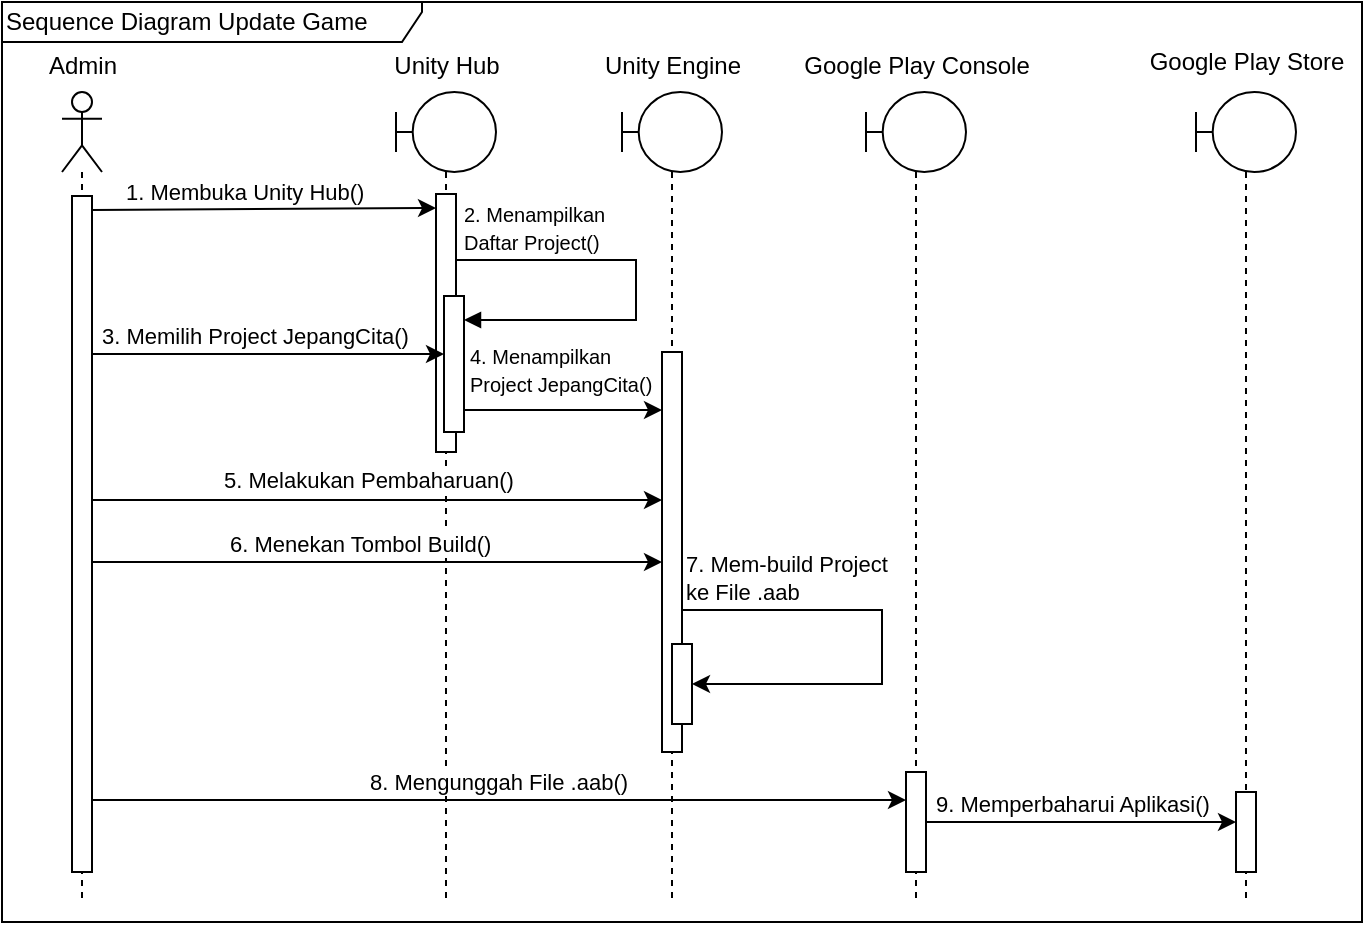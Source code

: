 <mxfile version="24.7.6">
  <diagram id="RAGtzLFKwbdUckXWn4iN" name="Halaman-1">
    <mxGraphModel dx="419" dy="223" grid="1" gridSize="10" guides="1" tooltips="1" connect="1" arrows="1" fold="1" page="1" pageScale="1" pageWidth="827" pageHeight="1169" math="0" shadow="0">
      <root>
        <mxCell id="0" />
        <mxCell id="1" parent="0" />
        <mxCell id="K_lp6_0wbMEvAcMGEVY7-65" value="&lt;div&gt;&lt;/div&gt;" style="shape=umlLifeline;perimeter=lifelinePerimeter;whiteSpace=wrap;html=1;container=1;dropTarget=0;collapsible=0;recursiveResize=0;outlineConnect=0;portConstraint=eastwest;newEdgeStyle={&quot;curved&quot;:0,&quot;rounded&quot;:0};participant=umlActor;size=40;" parent="1" vertex="1">
          <mxGeometry x="220" y="75" width="20" height="405" as="geometry" />
        </mxCell>
        <mxCell id="OxrHae_57oYZ9077EPSq-14" value="" style="html=1;points=[[0,0,0,0,5],[0,1,0,0,-5],[1,0,0,0,5],[1,1,0,0,-5]];perimeter=orthogonalPerimeter;outlineConnect=0;targetShapes=umlLifeline;portConstraint=eastwest;newEdgeStyle={&quot;curved&quot;:0,&quot;rounded&quot;:0};" parent="K_lp6_0wbMEvAcMGEVY7-65" vertex="1">
          <mxGeometry x="5" y="52" width="10" height="338" as="geometry" />
        </mxCell>
        <mxCell id="K_lp6_0wbMEvAcMGEVY7-67" value="&lt;div&gt;Admin&lt;/div&gt;" style="text;html=1;align=center;verticalAlign=middle;resizable=0;points=[];autosize=1;strokeColor=none;fillColor=none;" parent="1" vertex="1">
          <mxGeometry x="200" y="47" width="60" height="30" as="geometry" />
        </mxCell>
        <mxCell id="K_lp6_0wbMEvAcMGEVY7-75" value="Sequence Diagram Update Game" style="shape=umlFrame;whiteSpace=wrap;html=1;pointerEvents=0;width=210;height=20;align=left;" parent="1" vertex="1">
          <mxGeometry x="190" y="30" width="680" height="460" as="geometry" />
        </mxCell>
        <mxCell id="OxrHae_57oYZ9077EPSq-15" value="" style="shape=umlLifeline;perimeter=lifelinePerimeter;whiteSpace=wrap;html=1;container=1;dropTarget=0;collapsible=0;recursiveResize=0;outlineConnect=0;portConstraint=eastwest;newEdgeStyle={&quot;curved&quot;:0,&quot;rounded&quot;:0};participant=umlBoundary;" parent="1" vertex="1">
          <mxGeometry x="387" y="75" width="50" height="405" as="geometry" />
        </mxCell>
        <mxCell id="OxrHae_57oYZ9077EPSq-16" value="" style="html=1;points=[[0,0,0,0,5],[0,1,0,0,-5],[1,0,0,0,5],[1,1,0,0,-5]];perimeter=orthogonalPerimeter;outlineConnect=0;targetShapes=umlLifeline;portConstraint=eastwest;newEdgeStyle={&quot;curved&quot;:0,&quot;rounded&quot;:0};" parent="OxrHae_57oYZ9077EPSq-15" vertex="1">
          <mxGeometry x="20" y="51" width="10" height="129" as="geometry" />
        </mxCell>
        <mxCell id="OxrHae_57oYZ9077EPSq-17" value="" style="html=1;align=left;spacingLeft=2;endArrow=block;rounded=0;edgeStyle=orthogonalEdgeStyle;curved=0;rounded=0;" parent="OxrHae_57oYZ9077EPSq-15" source="OxrHae_57oYZ9077EPSq-16" target="OxrHae_57oYZ9077EPSq-18" edge="1">
          <mxGeometry x="-1" y="22" relative="1" as="geometry">
            <mxPoint x="30" y="84" as="sourcePoint" />
            <Array as="points">
              <mxPoint x="120" y="84" />
              <mxPoint x="120" y="114" />
            </Array>
            <mxPoint x="35" y="114" as="targetPoint" />
            <mxPoint as="offset" />
          </mxGeometry>
        </mxCell>
        <mxCell id="OxrHae_57oYZ9077EPSq-18" value="" style="html=1;points=[[0,0,0,0,5],[0,1,0,0,-5],[1,0,0,0,5],[1,1,0,0,-5]];perimeter=orthogonalPerimeter;outlineConnect=0;targetShapes=umlLifeline;portConstraint=eastwest;newEdgeStyle={&quot;curved&quot;:0,&quot;rounded&quot;:0};" parent="OxrHae_57oYZ9077EPSq-15" vertex="1">
          <mxGeometry x="24" y="102" width="10" height="68" as="geometry" />
        </mxCell>
        <mxCell id="OxrHae_57oYZ9077EPSq-19" value="&lt;div&gt;Unity Hub&lt;/div&gt;" style="text;html=1;align=center;verticalAlign=middle;resizable=0;points=[];autosize=1;strokeColor=none;fillColor=none;" parent="1" vertex="1">
          <mxGeometry x="372" y="47" width="80" height="30" as="geometry" />
        </mxCell>
        <mxCell id="OxrHae_57oYZ9077EPSq-20" style="rounded=0;orthogonalLoop=1;jettySize=auto;html=1;entryX=0;entryY=0;entryDx=0;entryDy=5;entryPerimeter=0;exitX=1;exitY=0;exitDx=0;exitDy=5;exitPerimeter=0;" parent="1" edge="1">
          <mxGeometry relative="1" as="geometry">
            <mxPoint x="235" y="134" as="sourcePoint" />
            <mxPoint x="407" y="133" as="targetPoint" />
          </mxGeometry>
        </mxCell>
        <mxCell id="OxrHae_57oYZ9077EPSq-21" value="1. Membuka Unity Hub()" style="edgeLabel;html=1;align=left;verticalAlign=middle;resizable=0;points=[];" parent="OxrHae_57oYZ9077EPSq-20" vertex="1" connectable="0">
          <mxGeometry x="-0.33" y="1" relative="1" as="geometry">
            <mxPoint x="-42" y="-8" as="offset" />
          </mxGeometry>
        </mxCell>
        <mxCell id="OxrHae_57oYZ9077EPSq-22" value="&lt;span style=&quot;font-size: 10px;&quot;&gt;2. Menampilkan&amp;nbsp;&lt;/span&gt;&lt;div&gt;&lt;span style=&quot;font-size: 10px;&quot;&gt;Daftar Project()&lt;/span&gt;&lt;/div&gt;" style="edgeLabel;html=1;align=left;verticalAlign=middle;resizable=0;points=[];" parent="OxrHae_57oYZ9077EPSq-20" vertex="1" connectable="0">
          <mxGeometry x="-0.33" y="1" relative="1" as="geometry">
            <mxPoint x="127" y="10" as="offset" />
          </mxGeometry>
        </mxCell>
        <mxCell id="OxrHae_57oYZ9077EPSq-24" style="edgeStyle=orthogonalEdgeStyle;rounded=0;orthogonalLoop=1;jettySize=auto;html=1;curved=0;" parent="1" edge="1">
          <mxGeometry relative="1" as="geometry">
            <Array as="points">
              <mxPoint x="280" y="206" />
              <mxPoint x="280" y="206" />
            </Array>
            <mxPoint x="235" y="206.0" as="sourcePoint" />
            <mxPoint x="411" y="206.0" as="targetPoint" />
          </mxGeometry>
        </mxCell>
        <mxCell id="OxrHae_57oYZ9077EPSq-25" value="3. Memilih Project JepangCita()" style="edgeLabel;html=1;align=left;verticalAlign=middle;resizable=0;points=[];" parent="1" vertex="1" connectable="0">
          <mxGeometry x="237.997" y="197.0" as="geometry" />
        </mxCell>
        <mxCell id="fkkqWJSYbEHI7g0LPWqD-7" value="&lt;span style=&quot;font-size: 10px;&quot;&gt;4. Menampilkan&amp;nbsp;&lt;/span&gt;&lt;div&gt;&lt;span style=&quot;font-size: 10px;&quot;&gt;Project JepangCita&lt;/span&gt;&lt;span style=&quot;font-size: 10px;&quot;&gt;()&lt;/span&gt;&lt;/div&gt;" style="edgeLabel;html=1;align=left;verticalAlign=middle;resizable=0;points=[];" parent="1" vertex="1" connectable="0">
          <mxGeometry x="422.0" y="214" as="geometry" />
        </mxCell>
        <mxCell id="viNhC_TtHfRGj53spirx-2" value="" style="shape=umlLifeline;perimeter=lifelinePerimeter;whiteSpace=wrap;html=1;container=1;dropTarget=0;collapsible=0;recursiveResize=0;outlineConnect=0;portConstraint=eastwest;newEdgeStyle={&quot;curved&quot;:0,&quot;rounded&quot;:0};participant=umlBoundary;" vertex="1" parent="1">
          <mxGeometry x="500" y="75" width="50" height="405" as="geometry" />
        </mxCell>
        <mxCell id="viNhC_TtHfRGj53spirx-15" style="edgeStyle=orthogonalEdgeStyle;rounded=0;orthogonalLoop=1;jettySize=auto;html=1;curved=0;" edge="1" parent="viNhC_TtHfRGj53spirx-2" target="viNhC_TtHfRGj53spirx-14">
          <mxGeometry relative="1" as="geometry">
            <mxPoint x="30" y="259.029" as="sourcePoint" />
            <Array as="points">
              <mxPoint x="130" y="259" />
              <mxPoint x="130" y="296" />
            </Array>
          </mxGeometry>
        </mxCell>
        <mxCell id="viNhC_TtHfRGj53spirx-3" value="" style="html=1;points=[[0,0,0,0,5],[0,1,0,0,-5],[1,0,0,0,5],[1,1,0,0,-5]];perimeter=orthogonalPerimeter;outlineConnect=0;targetShapes=umlLifeline;portConstraint=eastwest;newEdgeStyle={&quot;curved&quot;:0,&quot;rounded&quot;:0};" vertex="1" parent="viNhC_TtHfRGj53spirx-2">
          <mxGeometry x="20" y="130" width="10" height="200" as="geometry" />
        </mxCell>
        <mxCell id="viNhC_TtHfRGj53spirx-14" value="" style="html=1;points=[[0,0,0,0,5],[0,1,0,0,-5],[1,0,0,0,5],[1,1,0,0,-5]];perimeter=orthogonalPerimeter;outlineConnect=0;targetShapes=umlLifeline;portConstraint=eastwest;newEdgeStyle={&quot;curved&quot;:0,&quot;rounded&quot;:0};" vertex="1" parent="viNhC_TtHfRGj53spirx-2">
          <mxGeometry x="25" y="276" width="10" height="40" as="geometry" />
        </mxCell>
        <mxCell id="viNhC_TtHfRGj53spirx-8" value="&lt;div&gt;Unity Engine&lt;/div&gt;" style="text;html=1;align=center;verticalAlign=middle;resizable=0;points=[];autosize=1;strokeColor=none;fillColor=none;" vertex="1" parent="1">
          <mxGeometry x="480" y="47" width="90" height="30" as="geometry" />
        </mxCell>
        <mxCell id="viNhC_TtHfRGj53spirx-9" style="rounded=0;orthogonalLoop=1;jettySize=auto;html=1;" edge="1" parent="1" target="viNhC_TtHfRGj53spirx-3">
          <mxGeometry relative="1" as="geometry">
            <mxPoint x="421" y="234.0" as="sourcePoint" />
            <mxPoint x="524.5" y="234.0" as="targetPoint" />
          </mxGeometry>
        </mxCell>
        <mxCell id="viNhC_TtHfRGj53spirx-10" style="rounded=0;orthogonalLoop=1;jettySize=auto;html=1;" edge="1" parent="1">
          <mxGeometry relative="1" as="geometry">
            <mxPoint x="235.0" y="279" as="sourcePoint" />
            <mxPoint x="520" y="279" as="targetPoint" />
          </mxGeometry>
        </mxCell>
        <mxCell id="viNhC_TtHfRGj53spirx-11" value="5. Melakukan Pembaharuan()" style="edgeLabel;html=1;align=left;verticalAlign=middle;resizable=0;points=[];" vertex="1" connectable="0" parent="1">
          <mxGeometry x="298.997" y="269.0" as="geometry" />
        </mxCell>
        <mxCell id="viNhC_TtHfRGj53spirx-12" style="rounded=0;orthogonalLoop=1;jettySize=auto;html=1;" edge="1" parent="1">
          <mxGeometry relative="1" as="geometry">
            <mxPoint x="235" y="310" as="sourcePoint" />
            <mxPoint x="520" y="310" as="targetPoint" />
          </mxGeometry>
        </mxCell>
        <mxCell id="viNhC_TtHfRGj53spirx-13" value="6. Menekan Tombol Build()" style="edgeLabel;html=1;align=left;verticalAlign=middle;resizable=0;points=[];" vertex="1" connectable="0" parent="1">
          <mxGeometry x="301.997" y="301.0" as="geometry" />
        </mxCell>
        <mxCell id="viNhC_TtHfRGj53spirx-16" value="7. Mem-build Project &lt;br&gt;ke File .aab" style="edgeLabel;html=1;align=left;verticalAlign=middle;resizable=0;points=[];" vertex="1" connectable="0" parent="1">
          <mxGeometry x="529.997" y="318.0" as="geometry" />
        </mxCell>
        <mxCell id="viNhC_TtHfRGj53spirx-17" value="" style="shape=umlLifeline;perimeter=lifelinePerimeter;whiteSpace=wrap;html=1;container=1;dropTarget=0;collapsible=0;recursiveResize=0;outlineConnect=0;portConstraint=eastwest;newEdgeStyle={&quot;curved&quot;:0,&quot;rounded&quot;:0};participant=umlBoundary;" vertex="1" parent="1">
          <mxGeometry x="622" y="75" width="50" height="405" as="geometry" />
        </mxCell>
        <mxCell id="viNhC_TtHfRGj53spirx-19" value="" style="html=1;points=[[0,0,0,0,5],[0,1,0,0,-5],[1,0,0,0,5],[1,1,0,0,-5]];perimeter=orthogonalPerimeter;outlineConnect=0;targetShapes=umlLifeline;portConstraint=eastwest;newEdgeStyle={&quot;curved&quot;:0,&quot;rounded&quot;:0};" vertex="1" parent="viNhC_TtHfRGj53spirx-17">
          <mxGeometry x="20" y="340" width="10" height="50" as="geometry" />
        </mxCell>
        <mxCell id="viNhC_TtHfRGj53spirx-21" value="&lt;div&gt;Google Play Console&lt;/div&gt;" style="text;html=1;align=center;verticalAlign=middle;resizable=0;points=[];autosize=1;strokeColor=none;fillColor=none;" vertex="1" parent="1">
          <mxGeometry x="577" y="47" width="140" height="30" as="geometry" />
        </mxCell>
        <mxCell id="viNhC_TtHfRGj53spirx-23" style="rounded=0;orthogonalLoop=1;jettySize=auto;html=1;" edge="1" parent="1" target="viNhC_TtHfRGj53spirx-19">
          <mxGeometry relative="1" as="geometry">
            <mxPoint x="235.0" y="429" as="sourcePoint" />
            <mxPoint x="660" y="429" as="targetPoint" />
          </mxGeometry>
        </mxCell>
        <mxCell id="viNhC_TtHfRGj53spirx-24" value="8. Mengunggah File .aab()" style="edgeLabel;html=1;align=left;verticalAlign=middle;resizable=0;points=[];" vertex="1" connectable="0" parent="1">
          <mxGeometry x="371.997" y="420.0" as="geometry" />
        </mxCell>
        <mxCell id="viNhC_TtHfRGj53spirx-27" value="" style="shape=umlLifeline;perimeter=lifelinePerimeter;whiteSpace=wrap;html=1;container=1;dropTarget=0;collapsible=0;recursiveResize=0;outlineConnect=0;portConstraint=eastwest;newEdgeStyle={&quot;curved&quot;:0,&quot;rounded&quot;:0};participant=umlBoundary;" vertex="1" parent="1">
          <mxGeometry x="787" y="75" width="50" height="405" as="geometry" />
        </mxCell>
        <mxCell id="viNhC_TtHfRGj53spirx-28" value="" style="html=1;points=[[0,0,0,0,5],[0,1,0,0,-5],[1,0,0,0,5],[1,1,0,0,-5]];perimeter=orthogonalPerimeter;outlineConnect=0;targetShapes=umlLifeline;portConstraint=eastwest;newEdgeStyle={&quot;curved&quot;:0,&quot;rounded&quot;:0};" vertex="1" parent="viNhC_TtHfRGj53spirx-27">
          <mxGeometry x="20" y="350" width="10" height="40" as="geometry" />
        </mxCell>
        <mxCell id="viNhC_TtHfRGj53spirx-29" value="&lt;div&gt;Google Play Store&lt;/div&gt;" style="text;html=1;align=center;verticalAlign=middle;resizable=0;points=[];autosize=1;strokeColor=none;fillColor=none;" vertex="1" parent="1">
          <mxGeometry x="752" y="45" width="120" height="30" as="geometry" />
        </mxCell>
        <mxCell id="viNhC_TtHfRGj53spirx-30" style="rounded=0;orthogonalLoop=1;jettySize=auto;html=1;" edge="1" parent="1" source="viNhC_TtHfRGj53spirx-19" target="viNhC_TtHfRGj53spirx-28">
          <mxGeometry relative="1" as="geometry" />
        </mxCell>
        <mxCell id="viNhC_TtHfRGj53spirx-31" value="9. Memperbaharui Aplikasi()" style="edgeLabel;html=1;align=left;verticalAlign=middle;resizable=0;points=[];" vertex="1" connectable="0" parent="1">
          <mxGeometry x="654.997" y="431.0" as="geometry" />
        </mxCell>
      </root>
    </mxGraphModel>
  </diagram>
</mxfile>
